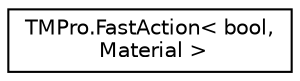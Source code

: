 digraph "Graphical Class Hierarchy"
{
 // LATEX_PDF_SIZE
  edge [fontname="Helvetica",fontsize="10",labelfontname="Helvetica",labelfontsize="10"];
  node [fontname="Helvetica",fontsize="10",shape=record];
  rankdir="LR";
  Node0 [label="TMPro.FastAction\< bool,\l Material \>",height=0.2,width=0.4,color="black", fillcolor="white", style="filled",URL="$class_t_m_pro_1_1_fast_action.html",tooltip=" "];
}

